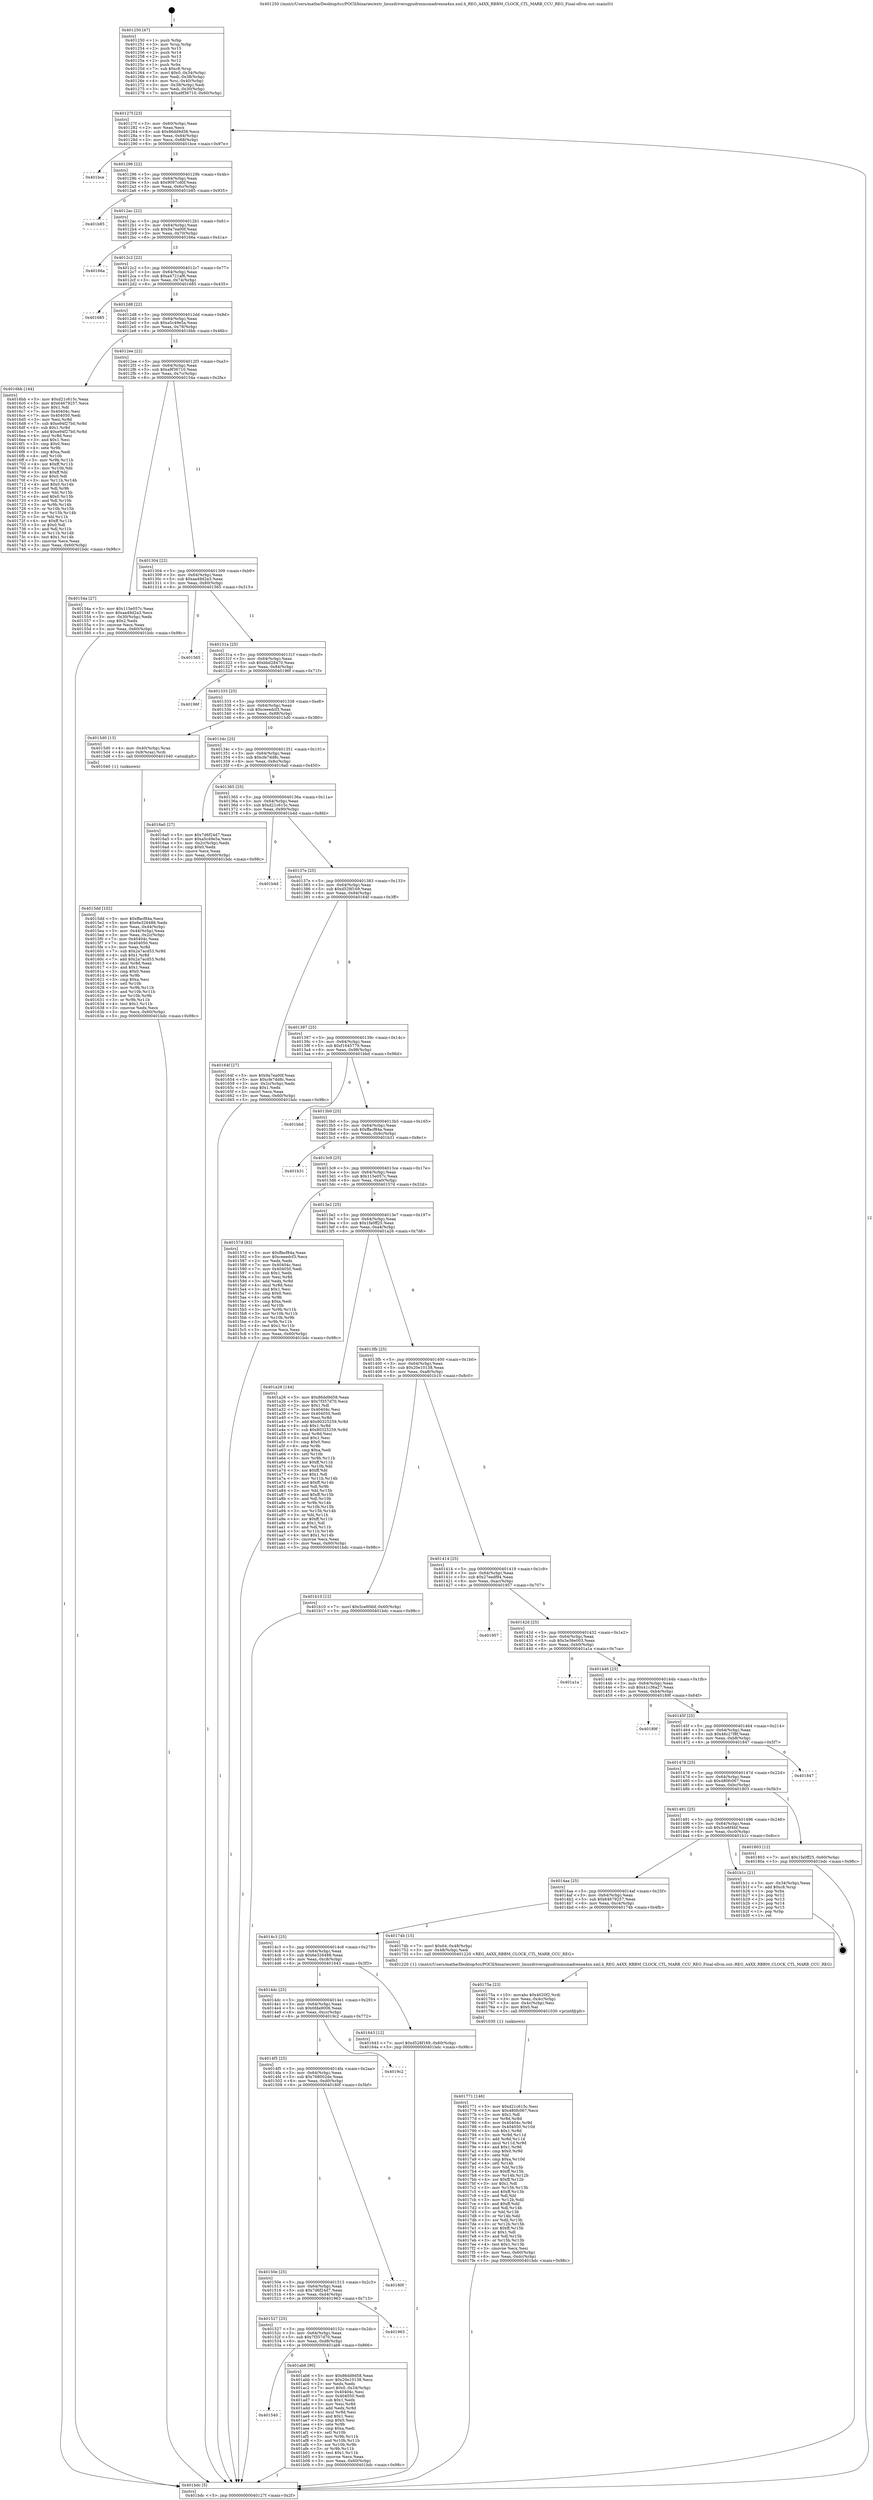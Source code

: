 digraph "0x401250" {
  label = "0x401250 (/mnt/c/Users/mathe/Desktop/tcc/POCII/binaries/extr_linuxdriversgpudrmmsmadrenoa4xx.xml.h_REG_A4XX_RBBM_CLOCK_CTL_MARB_CCU_REG_Final-ollvm.out::main(0))"
  labelloc = "t"
  node[shape=record]

  Entry [label="",width=0.3,height=0.3,shape=circle,fillcolor=black,style=filled]
  "0x40127f" [label="{
     0x40127f [23]\l
     | [instrs]\l
     &nbsp;&nbsp;0x40127f \<+3\>: mov -0x60(%rbp),%eax\l
     &nbsp;&nbsp;0x401282 \<+2\>: mov %eax,%ecx\l
     &nbsp;&nbsp;0x401284 \<+6\>: sub $0x86dd9d58,%ecx\l
     &nbsp;&nbsp;0x40128a \<+3\>: mov %eax,-0x64(%rbp)\l
     &nbsp;&nbsp;0x40128d \<+3\>: mov %ecx,-0x68(%rbp)\l
     &nbsp;&nbsp;0x401290 \<+6\>: je 0000000000401bce \<main+0x97e\>\l
  }"]
  "0x401bce" [label="{
     0x401bce\l
  }", style=dashed]
  "0x401296" [label="{
     0x401296 [22]\l
     | [instrs]\l
     &nbsp;&nbsp;0x401296 \<+5\>: jmp 000000000040129b \<main+0x4b\>\l
     &nbsp;&nbsp;0x40129b \<+3\>: mov -0x64(%rbp),%eax\l
     &nbsp;&nbsp;0x40129e \<+5\>: sub $0x9097cd0f,%eax\l
     &nbsp;&nbsp;0x4012a3 \<+3\>: mov %eax,-0x6c(%rbp)\l
     &nbsp;&nbsp;0x4012a6 \<+6\>: je 0000000000401b85 \<main+0x935\>\l
  }"]
  Exit [label="",width=0.3,height=0.3,shape=circle,fillcolor=black,style=filled,peripheries=2]
  "0x401b85" [label="{
     0x401b85\l
  }", style=dashed]
  "0x4012ac" [label="{
     0x4012ac [22]\l
     | [instrs]\l
     &nbsp;&nbsp;0x4012ac \<+5\>: jmp 00000000004012b1 \<main+0x61\>\l
     &nbsp;&nbsp;0x4012b1 \<+3\>: mov -0x64(%rbp),%eax\l
     &nbsp;&nbsp;0x4012b4 \<+5\>: sub $0x9a7ea00f,%eax\l
     &nbsp;&nbsp;0x4012b9 \<+3\>: mov %eax,-0x70(%rbp)\l
     &nbsp;&nbsp;0x4012bc \<+6\>: je 000000000040166a \<main+0x41a\>\l
  }"]
  "0x401540" [label="{
     0x401540\l
  }", style=dashed]
  "0x40166a" [label="{
     0x40166a\l
  }", style=dashed]
  "0x4012c2" [label="{
     0x4012c2 [22]\l
     | [instrs]\l
     &nbsp;&nbsp;0x4012c2 \<+5\>: jmp 00000000004012c7 \<main+0x77\>\l
     &nbsp;&nbsp;0x4012c7 \<+3\>: mov -0x64(%rbp),%eax\l
     &nbsp;&nbsp;0x4012ca \<+5\>: sub $0xa4721af6,%eax\l
     &nbsp;&nbsp;0x4012cf \<+3\>: mov %eax,-0x74(%rbp)\l
     &nbsp;&nbsp;0x4012d2 \<+6\>: je 0000000000401685 \<main+0x435\>\l
  }"]
  "0x401ab6" [label="{
     0x401ab6 [90]\l
     | [instrs]\l
     &nbsp;&nbsp;0x401ab6 \<+5\>: mov $0x86dd9d58,%eax\l
     &nbsp;&nbsp;0x401abb \<+5\>: mov $0x20e10138,%ecx\l
     &nbsp;&nbsp;0x401ac0 \<+2\>: xor %edx,%edx\l
     &nbsp;&nbsp;0x401ac2 \<+7\>: movl $0x0,-0x34(%rbp)\l
     &nbsp;&nbsp;0x401ac9 \<+7\>: mov 0x40404c,%esi\l
     &nbsp;&nbsp;0x401ad0 \<+7\>: mov 0x404050,%edi\l
     &nbsp;&nbsp;0x401ad7 \<+3\>: sub $0x1,%edx\l
     &nbsp;&nbsp;0x401ada \<+3\>: mov %esi,%r8d\l
     &nbsp;&nbsp;0x401add \<+3\>: add %edx,%r8d\l
     &nbsp;&nbsp;0x401ae0 \<+4\>: imul %r8d,%esi\l
     &nbsp;&nbsp;0x401ae4 \<+3\>: and $0x1,%esi\l
     &nbsp;&nbsp;0x401ae7 \<+3\>: cmp $0x0,%esi\l
     &nbsp;&nbsp;0x401aea \<+4\>: sete %r9b\l
     &nbsp;&nbsp;0x401aee \<+3\>: cmp $0xa,%edi\l
     &nbsp;&nbsp;0x401af1 \<+4\>: setl %r10b\l
     &nbsp;&nbsp;0x401af5 \<+3\>: mov %r9b,%r11b\l
     &nbsp;&nbsp;0x401af8 \<+3\>: and %r10b,%r11b\l
     &nbsp;&nbsp;0x401afb \<+3\>: xor %r10b,%r9b\l
     &nbsp;&nbsp;0x401afe \<+3\>: or %r9b,%r11b\l
     &nbsp;&nbsp;0x401b01 \<+4\>: test $0x1,%r11b\l
     &nbsp;&nbsp;0x401b05 \<+3\>: cmovne %ecx,%eax\l
     &nbsp;&nbsp;0x401b08 \<+3\>: mov %eax,-0x60(%rbp)\l
     &nbsp;&nbsp;0x401b0b \<+5\>: jmp 0000000000401bdc \<main+0x98c\>\l
  }"]
  "0x401685" [label="{
     0x401685\l
  }", style=dashed]
  "0x4012d8" [label="{
     0x4012d8 [22]\l
     | [instrs]\l
     &nbsp;&nbsp;0x4012d8 \<+5\>: jmp 00000000004012dd \<main+0x8d\>\l
     &nbsp;&nbsp;0x4012dd \<+3\>: mov -0x64(%rbp),%eax\l
     &nbsp;&nbsp;0x4012e0 \<+5\>: sub $0xa5c49e5a,%eax\l
     &nbsp;&nbsp;0x4012e5 \<+3\>: mov %eax,-0x78(%rbp)\l
     &nbsp;&nbsp;0x4012e8 \<+6\>: je 00000000004016bb \<main+0x46b\>\l
  }"]
  "0x401527" [label="{
     0x401527 [25]\l
     | [instrs]\l
     &nbsp;&nbsp;0x401527 \<+5\>: jmp 000000000040152c \<main+0x2dc\>\l
     &nbsp;&nbsp;0x40152c \<+3\>: mov -0x64(%rbp),%eax\l
     &nbsp;&nbsp;0x40152f \<+5\>: sub $0x7f357d70,%eax\l
     &nbsp;&nbsp;0x401534 \<+6\>: mov %eax,-0xd8(%rbp)\l
     &nbsp;&nbsp;0x40153a \<+6\>: je 0000000000401ab6 \<main+0x866\>\l
  }"]
  "0x4016bb" [label="{
     0x4016bb [144]\l
     | [instrs]\l
     &nbsp;&nbsp;0x4016bb \<+5\>: mov $0xd21c615c,%eax\l
     &nbsp;&nbsp;0x4016c0 \<+5\>: mov $0x64679257,%ecx\l
     &nbsp;&nbsp;0x4016c5 \<+2\>: mov $0x1,%dl\l
     &nbsp;&nbsp;0x4016c7 \<+7\>: mov 0x40404c,%esi\l
     &nbsp;&nbsp;0x4016ce \<+7\>: mov 0x404050,%edi\l
     &nbsp;&nbsp;0x4016d5 \<+3\>: mov %esi,%r8d\l
     &nbsp;&nbsp;0x4016d8 \<+7\>: sub $0xe94f27b0,%r8d\l
     &nbsp;&nbsp;0x4016df \<+4\>: sub $0x1,%r8d\l
     &nbsp;&nbsp;0x4016e3 \<+7\>: add $0xe94f27b0,%r8d\l
     &nbsp;&nbsp;0x4016ea \<+4\>: imul %r8d,%esi\l
     &nbsp;&nbsp;0x4016ee \<+3\>: and $0x1,%esi\l
     &nbsp;&nbsp;0x4016f1 \<+3\>: cmp $0x0,%esi\l
     &nbsp;&nbsp;0x4016f4 \<+4\>: sete %r9b\l
     &nbsp;&nbsp;0x4016f8 \<+3\>: cmp $0xa,%edi\l
     &nbsp;&nbsp;0x4016fb \<+4\>: setl %r10b\l
     &nbsp;&nbsp;0x4016ff \<+3\>: mov %r9b,%r11b\l
     &nbsp;&nbsp;0x401702 \<+4\>: xor $0xff,%r11b\l
     &nbsp;&nbsp;0x401706 \<+3\>: mov %r10b,%bl\l
     &nbsp;&nbsp;0x401709 \<+3\>: xor $0xff,%bl\l
     &nbsp;&nbsp;0x40170c \<+3\>: xor $0x0,%dl\l
     &nbsp;&nbsp;0x40170f \<+3\>: mov %r11b,%r14b\l
     &nbsp;&nbsp;0x401712 \<+4\>: and $0x0,%r14b\l
     &nbsp;&nbsp;0x401716 \<+3\>: and %dl,%r9b\l
     &nbsp;&nbsp;0x401719 \<+3\>: mov %bl,%r15b\l
     &nbsp;&nbsp;0x40171c \<+4\>: and $0x0,%r15b\l
     &nbsp;&nbsp;0x401720 \<+3\>: and %dl,%r10b\l
     &nbsp;&nbsp;0x401723 \<+3\>: or %r9b,%r14b\l
     &nbsp;&nbsp;0x401726 \<+3\>: or %r10b,%r15b\l
     &nbsp;&nbsp;0x401729 \<+3\>: xor %r15b,%r14b\l
     &nbsp;&nbsp;0x40172c \<+3\>: or %bl,%r11b\l
     &nbsp;&nbsp;0x40172f \<+4\>: xor $0xff,%r11b\l
     &nbsp;&nbsp;0x401733 \<+3\>: or $0x0,%dl\l
     &nbsp;&nbsp;0x401736 \<+3\>: and %dl,%r11b\l
     &nbsp;&nbsp;0x401739 \<+3\>: or %r11b,%r14b\l
     &nbsp;&nbsp;0x40173c \<+4\>: test $0x1,%r14b\l
     &nbsp;&nbsp;0x401740 \<+3\>: cmovne %ecx,%eax\l
     &nbsp;&nbsp;0x401743 \<+3\>: mov %eax,-0x60(%rbp)\l
     &nbsp;&nbsp;0x401746 \<+5\>: jmp 0000000000401bdc \<main+0x98c\>\l
  }"]
  "0x4012ee" [label="{
     0x4012ee [22]\l
     | [instrs]\l
     &nbsp;&nbsp;0x4012ee \<+5\>: jmp 00000000004012f3 \<main+0xa3\>\l
     &nbsp;&nbsp;0x4012f3 \<+3\>: mov -0x64(%rbp),%eax\l
     &nbsp;&nbsp;0x4012f6 \<+5\>: sub $0xa9f36710,%eax\l
     &nbsp;&nbsp;0x4012fb \<+3\>: mov %eax,-0x7c(%rbp)\l
     &nbsp;&nbsp;0x4012fe \<+6\>: je 000000000040154a \<main+0x2fa\>\l
  }"]
  "0x401963" [label="{
     0x401963\l
  }", style=dashed]
  "0x40154a" [label="{
     0x40154a [27]\l
     | [instrs]\l
     &nbsp;&nbsp;0x40154a \<+5\>: mov $0x115e057c,%eax\l
     &nbsp;&nbsp;0x40154f \<+5\>: mov $0xaa49d2a3,%ecx\l
     &nbsp;&nbsp;0x401554 \<+3\>: mov -0x30(%rbp),%edx\l
     &nbsp;&nbsp;0x401557 \<+3\>: cmp $0x2,%edx\l
     &nbsp;&nbsp;0x40155a \<+3\>: cmovne %ecx,%eax\l
     &nbsp;&nbsp;0x40155d \<+3\>: mov %eax,-0x60(%rbp)\l
     &nbsp;&nbsp;0x401560 \<+5\>: jmp 0000000000401bdc \<main+0x98c\>\l
  }"]
  "0x401304" [label="{
     0x401304 [22]\l
     | [instrs]\l
     &nbsp;&nbsp;0x401304 \<+5\>: jmp 0000000000401309 \<main+0xb9\>\l
     &nbsp;&nbsp;0x401309 \<+3\>: mov -0x64(%rbp),%eax\l
     &nbsp;&nbsp;0x40130c \<+5\>: sub $0xaa49d2a3,%eax\l
     &nbsp;&nbsp;0x401311 \<+3\>: mov %eax,-0x80(%rbp)\l
     &nbsp;&nbsp;0x401314 \<+6\>: je 0000000000401565 \<main+0x315\>\l
  }"]
  "0x401bdc" [label="{
     0x401bdc [5]\l
     | [instrs]\l
     &nbsp;&nbsp;0x401bdc \<+5\>: jmp 000000000040127f \<main+0x2f\>\l
  }"]
  "0x401250" [label="{
     0x401250 [47]\l
     | [instrs]\l
     &nbsp;&nbsp;0x401250 \<+1\>: push %rbp\l
     &nbsp;&nbsp;0x401251 \<+3\>: mov %rsp,%rbp\l
     &nbsp;&nbsp;0x401254 \<+2\>: push %r15\l
     &nbsp;&nbsp;0x401256 \<+2\>: push %r14\l
     &nbsp;&nbsp;0x401258 \<+2\>: push %r13\l
     &nbsp;&nbsp;0x40125a \<+2\>: push %r12\l
     &nbsp;&nbsp;0x40125c \<+1\>: push %rbx\l
     &nbsp;&nbsp;0x40125d \<+7\>: sub $0xc8,%rsp\l
     &nbsp;&nbsp;0x401264 \<+7\>: movl $0x0,-0x34(%rbp)\l
     &nbsp;&nbsp;0x40126b \<+3\>: mov %edi,-0x38(%rbp)\l
     &nbsp;&nbsp;0x40126e \<+4\>: mov %rsi,-0x40(%rbp)\l
     &nbsp;&nbsp;0x401272 \<+3\>: mov -0x38(%rbp),%edi\l
     &nbsp;&nbsp;0x401275 \<+3\>: mov %edi,-0x30(%rbp)\l
     &nbsp;&nbsp;0x401278 \<+7\>: movl $0xa9f36710,-0x60(%rbp)\l
  }"]
  "0x40150e" [label="{
     0x40150e [25]\l
     | [instrs]\l
     &nbsp;&nbsp;0x40150e \<+5\>: jmp 0000000000401513 \<main+0x2c3\>\l
     &nbsp;&nbsp;0x401513 \<+3\>: mov -0x64(%rbp),%eax\l
     &nbsp;&nbsp;0x401516 \<+5\>: sub $0x7d6f24d7,%eax\l
     &nbsp;&nbsp;0x40151b \<+6\>: mov %eax,-0xd4(%rbp)\l
     &nbsp;&nbsp;0x401521 \<+6\>: je 0000000000401963 \<main+0x713\>\l
  }"]
  "0x401565" [label="{
     0x401565\l
  }", style=dashed]
  "0x40131a" [label="{
     0x40131a [25]\l
     | [instrs]\l
     &nbsp;&nbsp;0x40131a \<+5\>: jmp 000000000040131f \<main+0xcf\>\l
     &nbsp;&nbsp;0x40131f \<+3\>: mov -0x64(%rbp),%eax\l
     &nbsp;&nbsp;0x401322 \<+5\>: sub $0xbbd28470,%eax\l
     &nbsp;&nbsp;0x401327 \<+6\>: mov %eax,-0x84(%rbp)\l
     &nbsp;&nbsp;0x40132d \<+6\>: je 000000000040196f \<main+0x71f\>\l
  }"]
  "0x40180f" [label="{
     0x40180f\l
  }", style=dashed]
  "0x40196f" [label="{
     0x40196f\l
  }", style=dashed]
  "0x401333" [label="{
     0x401333 [25]\l
     | [instrs]\l
     &nbsp;&nbsp;0x401333 \<+5\>: jmp 0000000000401338 \<main+0xe8\>\l
     &nbsp;&nbsp;0x401338 \<+3\>: mov -0x64(%rbp),%eax\l
     &nbsp;&nbsp;0x40133b \<+5\>: sub $0xceeedcf3,%eax\l
     &nbsp;&nbsp;0x401340 \<+6\>: mov %eax,-0x88(%rbp)\l
     &nbsp;&nbsp;0x401346 \<+6\>: je 00000000004015d0 \<main+0x380\>\l
  }"]
  "0x4014f5" [label="{
     0x4014f5 [25]\l
     | [instrs]\l
     &nbsp;&nbsp;0x4014f5 \<+5\>: jmp 00000000004014fa \<main+0x2aa\>\l
     &nbsp;&nbsp;0x4014fa \<+3\>: mov -0x64(%rbp),%eax\l
     &nbsp;&nbsp;0x4014fd \<+5\>: sub $0x768002de,%eax\l
     &nbsp;&nbsp;0x401502 \<+6\>: mov %eax,-0xd0(%rbp)\l
     &nbsp;&nbsp;0x401508 \<+6\>: je 000000000040180f \<main+0x5bf\>\l
  }"]
  "0x4015d0" [label="{
     0x4015d0 [13]\l
     | [instrs]\l
     &nbsp;&nbsp;0x4015d0 \<+4\>: mov -0x40(%rbp),%rax\l
     &nbsp;&nbsp;0x4015d4 \<+4\>: mov 0x8(%rax),%rdi\l
     &nbsp;&nbsp;0x4015d8 \<+5\>: call 0000000000401040 \<atoi@plt\>\l
     | [calls]\l
     &nbsp;&nbsp;0x401040 \{1\} (unknown)\l
  }"]
  "0x40134c" [label="{
     0x40134c [25]\l
     | [instrs]\l
     &nbsp;&nbsp;0x40134c \<+5\>: jmp 0000000000401351 \<main+0x101\>\l
     &nbsp;&nbsp;0x401351 \<+3\>: mov -0x64(%rbp),%eax\l
     &nbsp;&nbsp;0x401354 \<+5\>: sub $0xcfe7dd8c,%eax\l
     &nbsp;&nbsp;0x401359 \<+6\>: mov %eax,-0x8c(%rbp)\l
     &nbsp;&nbsp;0x40135f \<+6\>: je 00000000004016a0 \<main+0x450\>\l
  }"]
  "0x4019c2" [label="{
     0x4019c2\l
  }", style=dashed]
  "0x4016a0" [label="{
     0x4016a0 [27]\l
     | [instrs]\l
     &nbsp;&nbsp;0x4016a0 \<+5\>: mov $0x7d6f24d7,%eax\l
     &nbsp;&nbsp;0x4016a5 \<+5\>: mov $0xa5c49e5a,%ecx\l
     &nbsp;&nbsp;0x4016aa \<+3\>: mov -0x2c(%rbp),%edx\l
     &nbsp;&nbsp;0x4016ad \<+3\>: cmp $0x0,%edx\l
     &nbsp;&nbsp;0x4016b0 \<+3\>: cmove %ecx,%eax\l
     &nbsp;&nbsp;0x4016b3 \<+3\>: mov %eax,-0x60(%rbp)\l
     &nbsp;&nbsp;0x4016b6 \<+5\>: jmp 0000000000401bdc \<main+0x98c\>\l
  }"]
  "0x401365" [label="{
     0x401365 [25]\l
     | [instrs]\l
     &nbsp;&nbsp;0x401365 \<+5\>: jmp 000000000040136a \<main+0x11a\>\l
     &nbsp;&nbsp;0x40136a \<+3\>: mov -0x64(%rbp),%eax\l
     &nbsp;&nbsp;0x40136d \<+5\>: sub $0xd21c615c,%eax\l
     &nbsp;&nbsp;0x401372 \<+6\>: mov %eax,-0x90(%rbp)\l
     &nbsp;&nbsp;0x401378 \<+6\>: je 0000000000401b4d \<main+0x8fd\>\l
  }"]
  "0x401771" [label="{
     0x401771 [146]\l
     | [instrs]\l
     &nbsp;&nbsp;0x401771 \<+5\>: mov $0xd21c615c,%esi\l
     &nbsp;&nbsp;0x401776 \<+5\>: mov $0x480fc067,%ecx\l
     &nbsp;&nbsp;0x40177b \<+2\>: mov $0x1,%dl\l
     &nbsp;&nbsp;0x40177d \<+3\>: xor %r8d,%r8d\l
     &nbsp;&nbsp;0x401780 \<+8\>: mov 0x40404c,%r9d\l
     &nbsp;&nbsp;0x401788 \<+8\>: mov 0x404050,%r10d\l
     &nbsp;&nbsp;0x401790 \<+4\>: sub $0x1,%r8d\l
     &nbsp;&nbsp;0x401794 \<+3\>: mov %r9d,%r11d\l
     &nbsp;&nbsp;0x401797 \<+3\>: add %r8d,%r11d\l
     &nbsp;&nbsp;0x40179a \<+4\>: imul %r11d,%r9d\l
     &nbsp;&nbsp;0x40179e \<+4\>: and $0x1,%r9d\l
     &nbsp;&nbsp;0x4017a2 \<+4\>: cmp $0x0,%r9d\l
     &nbsp;&nbsp;0x4017a6 \<+3\>: sete %bl\l
     &nbsp;&nbsp;0x4017a9 \<+4\>: cmp $0xa,%r10d\l
     &nbsp;&nbsp;0x4017ad \<+4\>: setl %r14b\l
     &nbsp;&nbsp;0x4017b1 \<+3\>: mov %bl,%r15b\l
     &nbsp;&nbsp;0x4017b4 \<+4\>: xor $0xff,%r15b\l
     &nbsp;&nbsp;0x4017b8 \<+3\>: mov %r14b,%r12b\l
     &nbsp;&nbsp;0x4017bb \<+4\>: xor $0xff,%r12b\l
     &nbsp;&nbsp;0x4017bf \<+3\>: xor $0x1,%dl\l
     &nbsp;&nbsp;0x4017c2 \<+3\>: mov %r15b,%r13b\l
     &nbsp;&nbsp;0x4017c5 \<+4\>: and $0xff,%r13b\l
     &nbsp;&nbsp;0x4017c9 \<+2\>: and %dl,%bl\l
     &nbsp;&nbsp;0x4017cb \<+3\>: mov %r12b,%dil\l
     &nbsp;&nbsp;0x4017ce \<+4\>: and $0xff,%dil\l
     &nbsp;&nbsp;0x4017d2 \<+3\>: and %dl,%r14b\l
     &nbsp;&nbsp;0x4017d5 \<+3\>: or %bl,%r13b\l
     &nbsp;&nbsp;0x4017d8 \<+3\>: or %r14b,%dil\l
     &nbsp;&nbsp;0x4017db \<+3\>: xor %dil,%r13b\l
     &nbsp;&nbsp;0x4017de \<+3\>: or %r12b,%r15b\l
     &nbsp;&nbsp;0x4017e1 \<+4\>: xor $0xff,%r15b\l
     &nbsp;&nbsp;0x4017e5 \<+3\>: or $0x1,%dl\l
     &nbsp;&nbsp;0x4017e8 \<+3\>: and %dl,%r15b\l
     &nbsp;&nbsp;0x4017eb \<+3\>: or %r15b,%r13b\l
     &nbsp;&nbsp;0x4017ee \<+4\>: test $0x1,%r13b\l
     &nbsp;&nbsp;0x4017f2 \<+3\>: cmovne %ecx,%esi\l
     &nbsp;&nbsp;0x4017f5 \<+3\>: mov %esi,-0x60(%rbp)\l
     &nbsp;&nbsp;0x4017f8 \<+6\>: mov %eax,-0xdc(%rbp)\l
     &nbsp;&nbsp;0x4017fe \<+5\>: jmp 0000000000401bdc \<main+0x98c\>\l
  }"]
  "0x401b4d" [label="{
     0x401b4d\l
  }", style=dashed]
  "0x40137e" [label="{
     0x40137e [25]\l
     | [instrs]\l
     &nbsp;&nbsp;0x40137e \<+5\>: jmp 0000000000401383 \<main+0x133\>\l
     &nbsp;&nbsp;0x401383 \<+3\>: mov -0x64(%rbp),%eax\l
     &nbsp;&nbsp;0x401386 \<+5\>: sub $0xd528f169,%eax\l
     &nbsp;&nbsp;0x40138b \<+6\>: mov %eax,-0x94(%rbp)\l
     &nbsp;&nbsp;0x401391 \<+6\>: je 000000000040164f \<main+0x3ff\>\l
  }"]
  "0x40175a" [label="{
     0x40175a [23]\l
     | [instrs]\l
     &nbsp;&nbsp;0x40175a \<+10\>: movabs $0x4020f2,%rdi\l
     &nbsp;&nbsp;0x401764 \<+3\>: mov %eax,-0x4c(%rbp)\l
     &nbsp;&nbsp;0x401767 \<+3\>: mov -0x4c(%rbp),%esi\l
     &nbsp;&nbsp;0x40176a \<+2\>: mov $0x0,%al\l
     &nbsp;&nbsp;0x40176c \<+5\>: call 0000000000401030 \<printf@plt\>\l
     | [calls]\l
     &nbsp;&nbsp;0x401030 \{1\} (unknown)\l
  }"]
  "0x40164f" [label="{
     0x40164f [27]\l
     | [instrs]\l
     &nbsp;&nbsp;0x40164f \<+5\>: mov $0x9a7ea00f,%eax\l
     &nbsp;&nbsp;0x401654 \<+5\>: mov $0xcfe7dd8c,%ecx\l
     &nbsp;&nbsp;0x401659 \<+3\>: mov -0x2c(%rbp),%edx\l
     &nbsp;&nbsp;0x40165c \<+3\>: cmp $0x1,%edx\l
     &nbsp;&nbsp;0x40165f \<+3\>: cmovl %ecx,%eax\l
     &nbsp;&nbsp;0x401662 \<+3\>: mov %eax,-0x60(%rbp)\l
     &nbsp;&nbsp;0x401665 \<+5\>: jmp 0000000000401bdc \<main+0x98c\>\l
  }"]
  "0x401397" [label="{
     0x401397 [25]\l
     | [instrs]\l
     &nbsp;&nbsp;0x401397 \<+5\>: jmp 000000000040139c \<main+0x14c\>\l
     &nbsp;&nbsp;0x40139c \<+3\>: mov -0x64(%rbp),%eax\l
     &nbsp;&nbsp;0x40139f \<+5\>: sub $0xf1645779,%eax\l
     &nbsp;&nbsp;0x4013a4 \<+6\>: mov %eax,-0x98(%rbp)\l
     &nbsp;&nbsp;0x4013aa \<+6\>: je 0000000000401bbd \<main+0x96d\>\l
  }"]
  "0x4014dc" [label="{
     0x4014dc [25]\l
     | [instrs]\l
     &nbsp;&nbsp;0x4014dc \<+5\>: jmp 00000000004014e1 \<main+0x291\>\l
     &nbsp;&nbsp;0x4014e1 \<+3\>: mov -0x64(%rbp),%eax\l
     &nbsp;&nbsp;0x4014e4 \<+5\>: sub $0x6fda9006,%eax\l
     &nbsp;&nbsp;0x4014e9 \<+6\>: mov %eax,-0xcc(%rbp)\l
     &nbsp;&nbsp;0x4014ef \<+6\>: je 00000000004019c2 \<main+0x772\>\l
  }"]
  "0x401bbd" [label="{
     0x401bbd\l
  }", style=dashed]
  "0x4013b0" [label="{
     0x4013b0 [25]\l
     | [instrs]\l
     &nbsp;&nbsp;0x4013b0 \<+5\>: jmp 00000000004013b5 \<main+0x165\>\l
     &nbsp;&nbsp;0x4013b5 \<+3\>: mov -0x64(%rbp),%eax\l
     &nbsp;&nbsp;0x4013b8 \<+5\>: sub $0xffacf84a,%eax\l
     &nbsp;&nbsp;0x4013bd \<+6\>: mov %eax,-0x9c(%rbp)\l
     &nbsp;&nbsp;0x4013c3 \<+6\>: je 0000000000401b31 \<main+0x8e1\>\l
  }"]
  "0x401643" [label="{
     0x401643 [12]\l
     | [instrs]\l
     &nbsp;&nbsp;0x401643 \<+7\>: movl $0xd528f169,-0x60(%rbp)\l
     &nbsp;&nbsp;0x40164a \<+5\>: jmp 0000000000401bdc \<main+0x98c\>\l
  }"]
  "0x401b31" [label="{
     0x401b31\l
  }", style=dashed]
  "0x4013c9" [label="{
     0x4013c9 [25]\l
     | [instrs]\l
     &nbsp;&nbsp;0x4013c9 \<+5\>: jmp 00000000004013ce \<main+0x17e\>\l
     &nbsp;&nbsp;0x4013ce \<+3\>: mov -0x64(%rbp),%eax\l
     &nbsp;&nbsp;0x4013d1 \<+5\>: sub $0x115e057c,%eax\l
     &nbsp;&nbsp;0x4013d6 \<+6\>: mov %eax,-0xa0(%rbp)\l
     &nbsp;&nbsp;0x4013dc \<+6\>: je 000000000040157d \<main+0x32d\>\l
  }"]
  "0x4014c3" [label="{
     0x4014c3 [25]\l
     | [instrs]\l
     &nbsp;&nbsp;0x4014c3 \<+5\>: jmp 00000000004014c8 \<main+0x278\>\l
     &nbsp;&nbsp;0x4014c8 \<+3\>: mov -0x64(%rbp),%eax\l
     &nbsp;&nbsp;0x4014cb \<+5\>: sub $0x6e326488,%eax\l
     &nbsp;&nbsp;0x4014d0 \<+6\>: mov %eax,-0xc8(%rbp)\l
     &nbsp;&nbsp;0x4014d6 \<+6\>: je 0000000000401643 \<main+0x3f3\>\l
  }"]
  "0x40157d" [label="{
     0x40157d [83]\l
     | [instrs]\l
     &nbsp;&nbsp;0x40157d \<+5\>: mov $0xffacf84a,%eax\l
     &nbsp;&nbsp;0x401582 \<+5\>: mov $0xceeedcf3,%ecx\l
     &nbsp;&nbsp;0x401587 \<+2\>: xor %edx,%edx\l
     &nbsp;&nbsp;0x401589 \<+7\>: mov 0x40404c,%esi\l
     &nbsp;&nbsp;0x401590 \<+7\>: mov 0x404050,%edi\l
     &nbsp;&nbsp;0x401597 \<+3\>: sub $0x1,%edx\l
     &nbsp;&nbsp;0x40159a \<+3\>: mov %esi,%r8d\l
     &nbsp;&nbsp;0x40159d \<+3\>: add %edx,%r8d\l
     &nbsp;&nbsp;0x4015a0 \<+4\>: imul %r8d,%esi\l
     &nbsp;&nbsp;0x4015a4 \<+3\>: and $0x1,%esi\l
     &nbsp;&nbsp;0x4015a7 \<+3\>: cmp $0x0,%esi\l
     &nbsp;&nbsp;0x4015aa \<+4\>: sete %r9b\l
     &nbsp;&nbsp;0x4015ae \<+3\>: cmp $0xa,%edi\l
     &nbsp;&nbsp;0x4015b1 \<+4\>: setl %r10b\l
     &nbsp;&nbsp;0x4015b5 \<+3\>: mov %r9b,%r11b\l
     &nbsp;&nbsp;0x4015b8 \<+3\>: and %r10b,%r11b\l
     &nbsp;&nbsp;0x4015bb \<+3\>: xor %r10b,%r9b\l
     &nbsp;&nbsp;0x4015be \<+3\>: or %r9b,%r11b\l
     &nbsp;&nbsp;0x4015c1 \<+4\>: test $0x1,%r11b\l
     &nbsp;&nbsp;0x4015c5 \<+3\>: cmovne %ecx,%eax\l
     &nbsp;&nbsp;0x4015c8 \<+3\>: mov %eax,-0x60(%rbp)\l
     &nbsp;&nbsp;0x4015cb \<+5\>: jmp 0000000000401bdc \<main+0x98c\>\l
  }"]
  "0x4013e2" [label="{
     0x4013e2 [25]\l
     | [instrs]\l
     &nbsp;&nbsp;0x4013e2 \<+5\>: jmp 00000000004013e7 \<main+0x197\>\l
     &nbsp;&nbsp;0x4013e7 \<+3\>: mov -0x64(%rbp),%eax\l
     &nbsp;&nbsp;0x4013ea \<+5\>: sub $0x1fa0ff25,%eax\l
     &nbsp;&nbsp;0x4013ef \<+6\>: mov %eax,-0xa4(%rbp)\l
     &nbsp;&nbsp;0x4013f5 \<+6\>: je 0000000000401a26 \<main+0x7d6\>\l
  }"]
  "0x4015dd" [label="{
     0x4015dd [102]\l
     | [instrs]\l
     &nbsp;&nbsp;0x4015dd \<+5\>: mov $0xffacf84a,%ecx\l
     &nbsp;&nbsp;0x4015e2 \<+5\>: mov $0x6e326488,%edx\l
     &nbsp;&nbsp;0x4015e7 \<+3\>: mov %eax,-0x44(%rbp)\l
     &nbsp;&nbsp;0x4015ea \<+3\>: mov -0x44(%rbp),%eax\l
     &nbsp;&nbsp;0x4015ed \<+3\>: mov %eax,-0x2c(%rbp)\l
     &nbsp;&nbsp;0x4015f0 \<+7\>: mov 0x40404c,%eax\l
     &nbsp;&nbsp;0x4015f7 \<+7\>: mov 0x404050,%esi\l
     &nbsp;&nbsp;0x4015fe \<+3\>: mov %eax,%r8d\l
     &nbsp;&nbsp;0x401601 \<+7\>: sub $0x2a7acd53,%r8d\l
     &nbsp;&nbsp;0x401608 \<+4\>: sub $0x1,%r8d\l
     &nbsp;&nbsp;0x40160c \<+7\>: add $0x2a7acd53,%r8d\l
     &nbsp;&nbsp;0x401613 \<+4\>: imul %r8d,%eax\l
     &nbsp;&nbsp;0x401617 \<+3\>: and $0x1,%eax\l
     &nbsp;&nbsp;0x40161a \<+3\>: cmp $0x0,%eax\l
     &nbsp;&nbsp;0x40161d \<+4\>: sete %r9b\l
     &nbsp;&nbsp;0x401621 \<+3\>: cmp $0xa,%esi\l
     &nbsp;&nbsp;0x401624 \<+4\>: setl %r10b\l
     &nbsp;&nbsp;0x401628 \<+3\>: mov %r9b,%r11b\l
     &nbsp;&nbsp;0x40162b \<+3\>: and %r10b,%r11b\l
     &nbsp;&nbsp;0x40162e \<+3\>: xor %r10b,%r9b\l
     &nbsp;&nbsp;0x401631 \<+3\>: or %r9b,%r11b\l
     &nbsp;&nbsp;0x401634 \<+4\>: test $0x1,%r11b\l
     &nbsp;&nbsp;0x401638 \<+3\>: cmovne %edx,%ecx\l
     &nbsp;&nbsp;0x40163b \<+3\>: mov %ecx,-0x60(%rbp)\l
     &nbsp;&nbsp;0x40163e \<+5\>: jmp 0000000000401bdc \<main+0x98c\>\l
  }"]
  "0x40174b" [label="{
     0x40174b [15]\l
     | [instrs]\l
     &nbsp;&nbsp;0x40174b \<+7\>: movl $0x64,-0x48(%rbp)\l
     &nbsp;&nbsp;0x401752 \<+3\>: mov -0x48(%rbp),%edi\l
     &nbsp;&nbsp;0x401755 \<+5\>: call 0000000000401220 \<REG_A4XX_RBBM_CLOCK_CTL_MARB_CCU_REG\>\l
     | [calls]\l
     &nbsp;&nbsp;0x401220 \{1\} (/mnt/c/Users/mathe/Desktop/tcc/POCII/binaries/extr_linuxdriversgpudrmmsmadrenoa4xx.xml.h_REG_A4XX_RBBM_CLOCK_CTL_MARB_CCU_REG_Final-ollvm.out::REG_A4XX_RBBM_CLOCK_CTL_MARB_CCU_REG)\l
  }"]
  "0x401a26" [label="{
     0x401a26 [144]\l
     | [instrs]\l
     &nbsp;&nbsp;0x401a26 \<+5\>: mov $0x86dd9d58,%eax\l
     &nbsp;&nbsp;0x401a2b \<+5\>: mov $0x7f357d70,%ecx\l
     &nbsp;&nbsp;0x401a30 \<+2\>: mov $0x1,%dl\l
     &nbsp;&nbsp;0x401a32 \<+7\>: mov 0x40404c,%esi\l
     &nbsp;&nbsp;0x401a39 \<+7\>: mov 0x404050,%edi\l
     &nbsp;&nbsp;0x401a40 \<+3\>: mov %esi,%r8d\l
     &nbsp;&nbsp;0x401a43 \<+7\>: add $0x80325259,%r8d\l
     &nbsp;&nbsp;0x401a4a \<+4\>: sub $0x1,%r8d\l
     &nbsp;&nbsp;0x401a4e \<+7\>: sub $0x80325259,%r8d\l
     &nbsp;&nbsp;0x401a55 \<+4\>: imul %r8d,%esi\l
     &nbsp;&nbsp;0x401a59 \<+3\>: and $0x1,%esi\l
     &nbsp;&nbsp;0x401a5c \<+3\>: cmp $0x0,%esi\l
     &nbsp;&nbsp;0x401a5f \<+4\>: sete %r9b\l
     &nbsp;&nbsp;0x401a63 \<+3\>: cmp $0xa,%edi\l
     &nbsp;&nbsp;0x401a66 \<+4\>: setl %r10b\l
     &nbsp;&nbsp;0x401a6a \<+3\>: mov %r9b,%r11b\l
     &nbsp;&nbsp;0x401a6d \<+4\>: xor $0xff,%r11b\l
     &nbsp;&nbsp;0x401a71 \<+3\>: mov %r10b,%bl\l
     &nbsp;&nbsp;0x401a74 \<+3\>: xor $0xff,%bl\l
     &nbsp;&nbsp;0x401a77 \<+3\>: xor $0x1,%dl\l
     &nbsp;&nbsp;0x401a7a \<+3\>: mov %r11b,%r14b\l
     &nbsp;&nbsp;0x401a7d \<+4\>: and $0xff,%r14b\l
     &nbsp;&nbsp;0x401a81 \<+3\>: and %dl,%r9b\l
     &nbsp;&nbsp;0x401a84 \<+3\>: mov %bl,%r15b\l
     &nbsp;&nbsp;0x401a87 \<+4\>: and $0xff,%r15b\l
     &nbsp;&nbsp;0x401a8b \<+3\>: and %dl,%r10b\l
     &nbsp;&nbsp;0x401a8e \<+3\>: or %r9b,%r14b\l
     &nbsp;&nbsp;0x401a91 \<+3\>: or %r10b,%r15b\l
     &nbsp;&nbsp;0x401a94 \<+3\>: xor %r15b,%r14b\l
     &nbsp;&nbsp;0x401a97 \<+3\>: or %bl,%r11b\l
     &nbsp;&nbsp;0x401a9a \<+4\>: xor $0xff,%r11b\l
     &nbsp;&nbsp;0x401a9e \<+3\>: or $0x1,%dl\l
     &nbsp;&nbsp;0x401aa1 \<+3\>: and %dl,%r11b\l
     &nbsp;&nbsp;0x401aa4 \<+3\>: or %r11b,%r14b\l
     &nbsp;&nbsp;0x401aa7 \<+4\>: test $0x1,%r14b\l
     &nbsp;&nbsp;0x401aab \<+3\>: cmovne %ecx,%eax\l
     &nbsp;&nbsp;0x401aae \<+3\>: mov %eax,-0x60(%rbp)\l
     &nbsp;&nbsp;0x401ab1 \<+5\>: jmp 0000000000401bdc \<main+0x98c\>\l
  }"]
  "0x4013fb" [label="{
     0x4013fb [25]\l
     | [instrs]\l
     &nbsp;&nbsp;0x4013fb \<+5\>: jmp 0000000000401400 \<main+0x1b0\>\l
     &nbsp;&nbsp;0x401400 \<+3\>: mov -0x64(%rbp),%eax\l
     &nbsp;&nbsp;0x401403 \<+5\>: sub $0x20e10138,%eax\l
     &nbsp;&nbsp;0x401408 \<+6\>: mov %eax,-0xa8(%rbp)\l
     &nbsp;&nbsp;0x40140e \<+6\>: je 0000000000401b10 \<main+0x8c0\>\l
  }"]
  "0x4014aa" [label="{
     0x4014aa [25]\l
     | [instrs]\l
     &nbsp;&nbsp;0x4014aa \<+5\>: jmp 00000000004014af \<main+0x25f\>\l
     &nbsp;&nbsp;0x4014af \<+3\>: mov -0x64(%rbp),%eax\l
     &nbsp;&nbsp;0x4014b2 \<+5\>: sub $0x64679257,%eax\l
     &nbsp;&nbsp;0x4014b7 \<+6\>: mov %eax,-0xc4(%rbp)\l
     &nbsp;&nbsp;0x4014bd \<+6\>: je 000000000040174b \<main+0x4fb\>\l
  }"]
  "0x401b10" [label="{
     0x401b10 [12]\l
     | [instrs]\l
     &nbsp;&nbsp;0x401b10 \<+7\>: movl $0x5ce6f4bf,-0x60(%rbp)\l
     &nbsp;&nbsp;0x401b17 \<+5\>: jmp 0000000000401bdc \<main+0x98c\>\l
  }"]
  "0x401414" [label="{
     0x401414 [25]\l
     | [instrs]\l
     &nbsp;&nbsp;0x401414 \<+5\>: jmp 0000000000401419 \<main+0x1c9\>\l
     &nbsp;&nbsp;0x401419 \<+3\>: mov -0x64(%rbp),%eax\l
     &nbsp;&nbsp;0x40141c \<+5\>: sub $0x27eedf94,%eax\l
     &nbsp;&nbsp;0x401421 \<+6\>: mov %eax,-0xac(%rbp)\l
     &nbsp;&nbsp;0x401427 \<+6\>: je 0000000000401957 \<main+0x707\>\l
  }"]
  "0x401b1c" [label="{
     0x401b1c [21]\l
     | [instrs]\l
     &nbsp;&nbsp;0x401b1c \<+3\>: mov -0x34(%rbp),%eax\l
     &nbsp;&nbsp;0x401b1f \<+7\>: add $0xc8,%rsp\l
     &nbsp;&nbsp;0x401b26 \<+1\>: pop %rbx\l
     &nbsp;&nbsp;0x401b27 \<+2\>: pop %r12\l
     &nbsp;&nbsp;0x401b29 \<+2\>: pop %r13\l
     &nbsp;&nbsp;0x401b2b \<+2\>: pop %r14\l
     &nbsp;&nbsp;0x401b2d \<+2\>: pop %r15\l
     &nbsp;&nbsp;0x401b2f \<+1\>: pop %rbp\l
     &nbsp;&nbsp;0x401b30 \<+1\>: ret\l
  }"]
  "0x401957" [label="{
     0x401957\l
  }", style=dashed]
  "0x40142d" [label="{
     0x40142d [25]\l
     | [instrs]\l
     &nbsp;&nbsp;0x40142d \<+5\>: jmp 0000000000401432 \<main+0x1e2\>\l
     &nbsp;&nbsp;0x401432 \<+3\>: mov -0x64(%rbp),%eax\l
     &nbsp;&nbsp;0x401435 \<+5\>: sub $0x3e36e003,%eax\l
     &nbsp;&nbsp;0x40143a \<+6\>: mov %eax,-0xb0(%rbp)\l
     &nbsp;&nbsp;0x401440 \<+6\>: je 0000000000401a1a \<main+0x7ca\>\l
  }"]
  "0x401491" [label="{
     0x401491 [25]\l
     | [instrs]\l
     &nbsp;&nbsp;0x401491 \<+5\>: jmp 0000000000401496 \<main+0x246\>\l
     &nbsp;&nbsp;0x401496 \<+3\>: mov -0x64(%rbp),%eax\l
     &nbsp;&nbsp;0x401499 \<+5\>: sub $0x5ce6f4bf,%eax\l
     &nbsp;&nbsp;0x40149e \<+6\>: mov %eax,-0xc0(%rbp)\l
     &nbsp;&nbsp;0x4014a4 \<+6\>: je 0000000000401b1c \<main+0x8cc\>\l
  }"]
  "0x401a1a" [label="{
     0x401a1a\l
  }", style=dashed]
  "0x401446" [label="{
     0x401446 [25]\l
     | [instrs]\l
     &nbsp;&nbsp;0x401446 \<+5\>: jmp 000000000040144b \<main+0x1fb\>\l
     &nbsp;&nbsp;0x40144b \<+3\>: mov -0x64(%rbp),%eax\l
     &nbsp;&nbsp;0x40144e \<+5\>: sub $0x41c36a27,%eax\l
     &nbsp;&nbsp;0x401453 \<+6\>: mov %eax,-0xb4(%rbp)\l
     &nbsp;&nbsp;0x401459 \<+6\>: je 000000000040189f \<main+0x64f\>\l
  }"]
  "0x401803" [label="{
     0x401803 [12]\l
     | [instrs]\l
     &nbsp;&nbsp;0x401803 \<+7\>: movl $0x1fa0ff25,-0x60(%rbp)\l
     &nbsp;&nbsp;0x40180a \<+5\>: jmp 0000000000401bdc \<main+0x98c\>\l
  }"]
  "0x40189f" [label="{
     0x40189f\l
  }", style=dashed]
  "0x40145f" [label="{
     0x40145f [25]\l
     | [instrs]\l
     &nbsp;&nbsp;0x40145f \<+5\>: jmp 0000000000401464 \<main+0x214\>\l
     &nbsp;&nbsp;0x401464 \<+3\>: mov -0x64(%rbp),%eax\l
     &nbsp;&nbsp;0x401467 \<+5\>: sub $0x46c27f8f,%eax\l
     &nbsp;&nbsp;0x40146c \<+6\>: mov %eax,-0xb8(%rbp)\l
     &nbsp;&nbsp;0x401472 \<+6\>: je 0000000000401847 \<main+0x5f7\>\l
  }"]
  "0x401478" [label="{
     0x401478 [25]\l
     | [instrs]\l
     &nbsp;&nbsp;0x401478 \<+5\>: jmp 000000000040147d \<main+0x22d\>\l
     &nbsp;&nbsp;0x40147d \<+3\>: mov -0x64(%rbp),%eax\l
     &nbsp;&nbsp;0x401480 \<+5\>: sub $0x480fc067,%eax\l
     &nbsp;&nbsp;0x401485 \<+6\>: mov %eax,-0xbc(%rbp)\l
     &nbsp;&nbsp;0x40148b \<+6\>: je 0000000000401803 \<main+0x5b3\>\l
  }"]
  "0x401847" [label="{
     0x401847\l
  }", style=dashed]
  Entry -> "0x401250" [label=" 1"]
  "0x40127f" -> "0x401bce" [label=" 0"]
  "0x40127f" -> "0x401296" [label=" 13"]
  "0x401b1c" -> Exit [label=" 1"]
  "0x401296" -> "0x401b85" [label=" 0"]
  "0x401296" -> "0x4012ac" [label=" 13"]
  "0x401b10" -> "0x401bdc" [label=" 1"]
  "0x4012ac" -> "0x40166a" [label=" 0"]
  "0x4012ac" -> "0x4012c2" [label=" 13"]
  "0x401ab6" -> "0x401bdc" [label=" 1"]
  "0x4012c2" -> "0x401685" [label=" 0"]
  "0x4012c2" -> "0x4012d8" [label=" 13"]
  "0x401527" -> "0x401540" [label=" 0"]
  "0x4012d8" -> "0x4016bb" [label=" 1"]
  "0x4012d8" -> "0x4012ee" [label=" 12"]
  "0x401527" -> "0x401ab6" [label=" 1"]
  "0x4012ee" -> "0x40154a" [label=" 1"]
  "0x4012ee" -> "0x401304" [label=" 11"]
  "0x40154a" -> "0x401bdc" [label=" 1"]
  "0x401250" -> "0x40127f" [label=" 1"]
  "0x401bdc" -> "0x40127f" [label=" 12"]
  "0x40150e" -> "0x401527" [label=" 1"]
  "0x401304" -> "0x401565" [label=" 0"]
  "0x401304" -> "0x40131a" [label=" 11"]
  "0x40150e" -> "0x401963" [label=" 0"]
  "0x40131a" -> "0x40196f" [label=" 0"]
  "0x40131a" -> "0x401333" [label=" 11"]
  "0x4014f5" -> "0x40150e" [label=" 1"]
  "0x401333" -> "0x4015d0" [label=" 1"]
  "0x401333" -> "0x40134c" [label=" 10"]
  "0x4014f5" -> "0x40180f" [label=" 0"]
  "0x40134c" -> "0x4016a0" [label=" 1"]
  "0x40134c" -> "0x401365" [label=" 9"]
  "0x4014dc" -> "0x4014f5" [label=" 1"]
  "0x401365" -> "0x401b4d" [label=" 0"]
  "0x401365" -> "0x40137e" [label=" 9"]
  "0x4014dc" -> "0x4019c2" [label=" 0"]
  "0x40137e" -> "0x40164f" [label=" 1"]
  "0x40137e" -> "0x401397" [label=" 8"]
  "0x401a26" -> "0x401bdc" [label=" 1"]
  "0x401397" -> "0x401bbd" [label=" 0"]
  "0x401397" -> "0x4013b0" [label=" 8"]
  "0x401803" -> "0x401bdc" [label=" 1"]
  "0x4013b0" -> "0x401b31" [label=" 0"]
  "0x4013b0" -> "0x4013c9" [label=" 8"]
  "0x401771" -> "0x401bdc" [label=" 1"]
  "0x4013c9" -> "0x40157d" [label=" 1"]
  "0x4013c9" -> "0x4013e2" [label=" 7"]
  "0x40157d" -> "0x401bdc" [label=" 1"]
  "0x4015d0" -> "0x4015dd" [label=" 1"]
  "0x4015dd" -> "0x401bdc" [label=" 1"]
  "0x40174b" -> "0x40175a" [label=" 1"]
  "0x4013e2" -> "0x401a26" [label=" 1"]
  "0x4013e2" -> "0x4013fb" [label=" 6"]
  "0x4016bb" -> "0x401bdc" [label=" 1"]
  "0x4013fb" -> "0x401b10" [label=" 1"]
  "0x4013fb" -> "0x401414" [label=" 5"]
  "0x40164f" -> "0x401bdc" [label=" 1"]
  "0x401414" -> "0x401957" [label=" 0"]
  "0x401414" -> "0x40142d" [label=" 5"]
  "0x401643" -> "0x401bdc" [label=" 1"]
  "0x40142d" -> "0x401a1a" [label=" 0"]
  "0x40142d" -> "0x401446" [label=" 5"]
  "0x4014c3" -> "0x401643" [label=" 1"]
  "0x401446" -> "0x40189f" [label=" 0"]
  "0x401446" -> "0x40145f" [label=" 5"]
  "0x40175a" -> "0x401771" [label=" 1"]
  "0x40145f" -> "0x401847" [label=" 0"]
  "0x40145f" -> "0x401478" [label=" 5"]
  "0x4014aa" -> "0x4014c3" [label=" 2"]
  "0x401478" -> "0x401803" [label=" 1"]
  "0x401478" -> "0x401491" [label=" 4"]
  "0x4014c3" -> "0x4014dc" [label=" 1"]
  "0x401491" -> "0x401b1c" [label=" 1"]
  "0x401491" -> "0x4014aa" [label=" 3"]
  "0x4016a0" -> "0x401bdc" [label=" 1"]
  "0x4014aa" -> "0x40174b" [label=" 1"]
}
